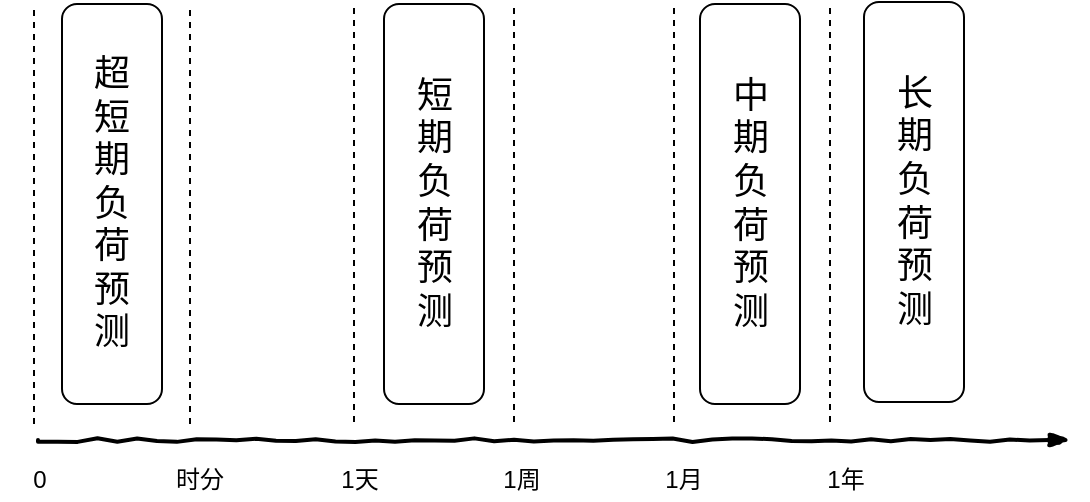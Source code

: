 <mxfile version="10.7.5" type="github"><diagram id="JUTlbQdxu3uXNfLy1Bgk" name="Page-1"><mxGraphModel dx="1394" dy="774" grid="1" gridSize="10" guides="1" tooltips="1" connect="1" arrows="1" fold="1" page="1" pageScale="1" pageWidth="827" pageHeight="1169" math="0" shadow="0"><root><mxCell id="0"/><mxCell id="1" parent="0"/><mxCell id="20Z-buHkiKFky5i1nuEu-37" value="" style="group" vertex="1" connectable="0" parent="1"><mxGeometry x="175" y="240" width="50" height="200" as="geometry"/></mxCell><mxCell id="20Z-buHkiKFky5i1nuEu-31" value="" style="group" vertex="1" connectable="0" parent="20Z-buHkiKFky5i1nuEu-37"><mxGeometry width="50" height="200" as="geometry"/></mxCell><mxCell id="20Z-buHkiKFky5i1nuEu-6" value="" style="group" vertex="1" connectable="0" parent="20Z-buHkiKFky5i1nuEu-31"><mxGeometry width="50" height="200" as="geometry"/></mxCell><mxCell id="20Z-buHkiKFky5i1nuEu-4" value="" style="rounded=1;whiteSpace=wrap;html=1;" vertex="1" parent="20Z-buHkiKFky5i1nuEu-6"><mxGeometry width="50" height="200" as="geometry"/></mxCell><mxCell id="20Z-buHkiKFky5i1nuEu-5" value="&lt;font style=&quot;font-size: 18px&quot;&gt;超短期负荷预测&lt;/font&gt;" style="text;html=1;strokeColor=none;fillColor=none;align=center;verticalAlign=middle;whiteSpace=wrap;rounded=0;" vertex="1" parent="20Z-buHkiKFky5i1nuEu-6"><mxGeometry x="17.857" y="23.529" width="14.286" height="152.941" as="geometry"/></mxCell><mxCell id="20Z-buHkiKFky5i1nuEu-44" value="" style="rounded=1;whiteSpace=wrap;html=1;" vertex="1" parent="1"><mxGeometry x="336" y="240" width="50" height="200" as="geometry"/></mxCell><mxCell id="20Z-buHkiKFky5i1nuEu-45" value="&lt;font style=&quot;font-size: 18px&quot;&gt;短期负荷预测&lt;/font&gt;" style="text;html=1;strokeColor=none;fillColor=none;align=center;verticalAlign=middle;whiteSpace=wrap;rounded=0;fontSize=12;" vertex="1" parent="1"><mxGeometry x="353.5" y="280" width="15" height="120" as="geometry"/></mxCell><mxCell id="20Z-buHkiKFky5i1nuEu-46" value="" style="endArrow=none;dashed=1;html=1;fontSize=12;" edge="1" parent="1"><mxGeometry width="50" height="50" relative="1" as="geometry"><mxPoint x="161" y="450" as="sourcePoint"/><mxPoint x="161" y="240" as="targetPoint"/></mxGeometry></mxCell><mxCell id="20Z-buHkiKFky5i1nuEu-47" value="" style="endArrow=none;dashed=1;html=1;fontSize=12;" edge="1" parent="1"><mxGeometry width="50" height="50" relative="1" as="geometry"><mxPoint x="239" y="450" as="sourcePoint"/><mxPoint x="239" y="240" as="targetPoint"/></mxGeometry></mxCell><mxCell id="20Z-buHkiKFky5i1nuEu-48" value="" style="endArrow=none;dashed=1;html=1;fontSize=12;" edge="1" parent="1"><mxGeometry width="50" height="50" relative="1" as="geometry"><mxPoint x="321" y="449" as="sourcePoint"/><mxPoint x="321" y="239" as="targetPoint"/></mxGeometry></mxCell><mxCell id="20Z-buHkiKFky5i1nuEu-49" value="" style="endArrow=none;dashed=1;html=1;fontSize=12;" edge="1" parent="1"><mxGeometry width="50" height="50" relative="1" as="geometry"><mxPoint x="401" y="449" as="sourcePoint"/><mxPoint x="401" y="239" as="targetPoint"/></mxGeometry></mxCell><mxCell id="20Z-buHkiKFky5i1nuEu-51" value="" style="rounded=1;whiteSpace=wrap;html=1;" vertex="1" parent="1"><mxGeometry x="494" y="240" width="50" height="200" as="geometry"/></mxCell><mxCell id="20Z-buHkiKFky5i1nuEu-52" value="&lt;font style=&quot;font-size: 18px&quot;&gt;中期负荷预测&lt;/font&gt;" style="text;html=1;strokeColor=none;fillColor=none;align=center;verticalAlign=middle;whiteSpace=wrap;rounded=0;fontSize=12;" vertex="1" parent="1"><mxGeometry x="511.5" y="280" width="15" height="120" as="geometry"/></mxCell><mxCell id="20Z-buHkiKFky5i1nuEu-53" value="" style="endArrow=none;dashed=1;html=1;fontSize=12;" edge="1" parent="1"><mxGeometry width="50" height="50" relative="1" as="geometry"><mxPoint x="481" y="449" as="sourcePoint"/><mxPoint x="481" y="239" as="targetPoint"/></mxGeometry></mxCell><mxCell id="20Z-buHkiKFky5i1nuEu-54" value="" style="endArrow=none;dashed=1;html=1;fontSize=12;" edge="1" parent="1"><mxGeometry width="50" height="50" relative="1" as="geometry"><mxPoint x="559" y="449" as="sourcePoint"/><mxPoint x="559" y="239" as="targetPoint"/></mxGeometry></mxCell><mxCell id="20Z-buHkiKFky5i1nuEu-19" value="" style="rounded=0;comic=1;strokeWidth=2;endArrow=blockThin;html=1;fontFamily=Comic Sans MS;fontStyle=1;" edge="1" parent="1"><mxGeometry width="50" height="50" relative="1" as="geometry"><mxPoint x="163" y="458" as="sourcePoint"/><mxPoint x="679" y="458" as="targetPoint"/></mxGeometry></mxCell><mxCell id="20Z-buHkiKFky5i1nuEu-20" value="0" style="text;html=1;strokeColor=none;fillColor=none;align=center;verticalAlign=middle;whiteSpace=wrap;rounded=0;" vertex="1" parent="1"><mxGeometry x="144" y="468" width="40" height="20" as="geometry"/></mxCell><mxCell id="20Z-buHkiKFky5i1nuEu-21" value="时分" style="text;html=1;strokeColor=none;fillColor=none;align=center;verticalAlign=middle;whiteSpace=wrap;rounded=0;" vertex="1" parent="1"><mxGeometry x="224" y="468" width="40" height="20" as="geometry"/></mxCell><mxCell id="20Z-buHkiKFky5i1nuEu-22" value="1天" style="text;html=1;strokeColor=none;fillColor=none;align=center;verticalAlign=middle;whiteSpace=wrap;rounded=0;" vertex="1" parent="1"><mxGeometry x="304" y="468" width="40" height="20" as="geometry"/></mxCell><mxCell id="20Z-buHkiKFky5i1nuEu-23" value="1周" style="text;html=1;strokeColor=none;fillColor=none;align=center;verticalAlign=middle;whiteSpace=wrap;rounded=0;" vertex="1" parent="1"><mxGeometry x="385" y="468" width="40" height="20" as="geometry"/></mxCell><mxCell id="20Z-buHkiKFky5i1nuEu-24" value="1月" style="text;html=1;strokeColor=none;fillColor=none;align=center;verticalAlign=middle;whiteSpace=wrap;rounded=0;" vertex="1" parent="1"><mxGeometry x="466" y="468" width="40" height="20" as="geometry"/></mxCell><mxCell id="20Z-buHkiKFky5i1nuEu-25" value="1年" style="text;html=1;strokeColor=none;fillColor=none;align=center;verticalAlign=middle;whiteSpace=wrap;rounded=0;" vertex="1" parent="1"><mxGeometry x="547" y="468" width="40" height="20" as="geometry"/></mxCell><mxCell id="20Z-buHkiKFky5i1nuEu-55" value="" style="rounded=1;whiteSpace=wrap;html=1;" vertex="1" parent="1"><mxGeometry x="576" y="239" width="50" height="200" as="geometry"/></mxCell><mxCell id="20Z-buHkiKFky5i1nuEu-56" value="&lt;font style=&quot;font-size: 18px&quot;&gt;长期负荷预测&lt;/font&gt;" style="text;html=1;strokeColor=none;fillColor=none;align=center;verticalAlign=middle;whiteSpace=wrap;rounded=0;fontSize=12;" vertex="1" parent="1"><mxGeometry x="593.5" y="279" width="15" height="120" as="geometry"/></mxCell></root></mxGraphModel></diagram></mxfile>
